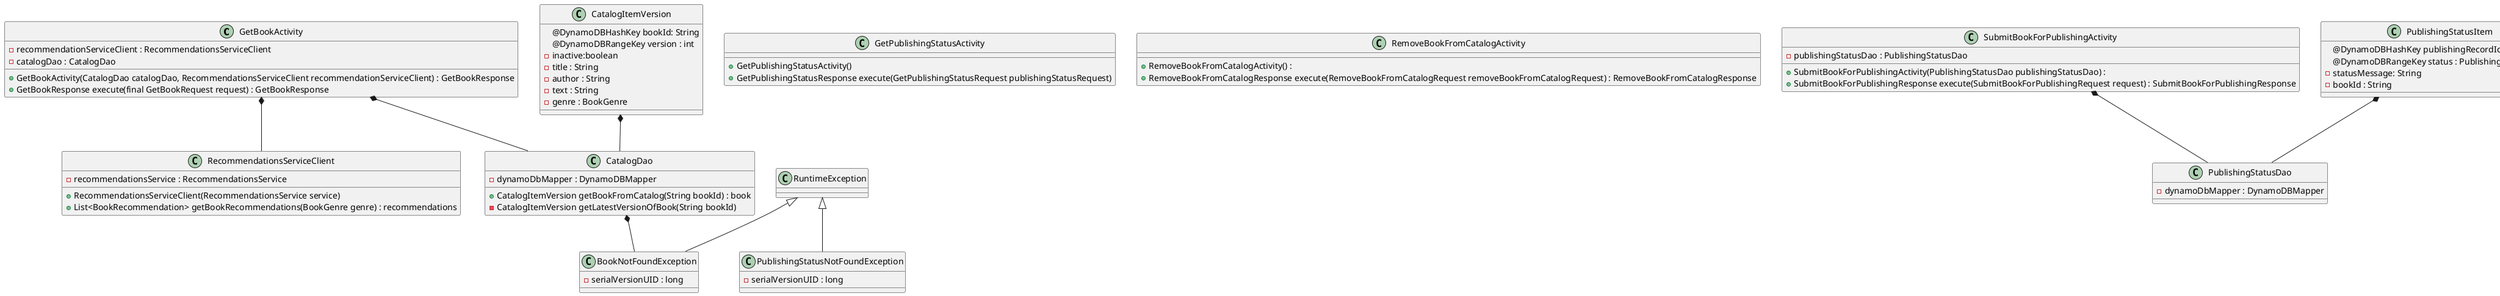 @startuml
'title Activity

class GetBookActivity {
-recommendationServiceClient : RecommendationsServiceClient
-catalogDao : CatalogDao
+GetBookActivity(CatalogDao catalogDao, RecommendationsServiceClient recommendationServiceClient) : GetBookResponse
+GetBookResponse execute(final GetBookRequest request) : GetBookResponse
}

class GetPublishingStatusActivity {
+GetPublishingStatusActivity()
+GetPublishingStatusResponse execute(GetPublishingStatusRequest publishingStatusRequest)
}
class RemoveBookFromCatalogActivity {
+RemoveBookFromCatalogActivity() :
+RemoveBookFromCatalogResponse execute(RemoveBookFromCatalogRequest removeBookFromCatalogRequest) : RemoveBookFromCatalogResponse
}

class SubmitBookForPublishingActivity {
-publishingStatusDao : PublishingStatusDao
+SubmitBookForPublishingActivity(PublishingStatusDao publishingStatusDao) :
+SubmitBookForPublishingResponse execute(SubmitBookForPublishingRequest request) : SubmitBookForPublishingResponse

}

'title Clients

class RecommendationsServiceClient {
-recommendationsService : RecommendationsService
+RecommendationsServiceClient(RecommendationsService service)
+List<BookRecommendation> getBookRecommendations(BookGenre genre) : recommendations

}

'title dao

class CatalogDao {
-dynamoDbMapper : DynamoDBMapper
+CatalogItemVersion getBookFromCatalog(String bookId) : book
-CatalogItemVersion getLatestVersionOfBook(String bookId)
}

class PublishingStatusDao {
-dynamoDbMapper : DynamoDBMapper

}

'title dynamodb.models

class CatalogItemVersion {
@DynamoDBHashKey bookId: String
@DynamoDBRangeKey version : int
-inactive:boolean
-title : String
-author : String
-text : String
-genre : BookGenre
}

class PublishingStatusItem {
@DynamoDBHashKey publishingRecordId: String
@DynamoDBRangeKey status : PublishingRecordStatus
-statusMessage: String
-bookId : String
}

'title exceptions

class BookNotFoundException extends RuntimeException {
-serialVersionUID : long
}

class PublishingStatusNotFoundException extends RuntimeException {
-serialVersionUID : long
}
CatalogItemVersion *-- CatalogDao
GetBookActivity *-- CatalogDao
GetBookActivity *-- RecommendationsServiceClient
PublishingStatusItem *-- PublishingStatusDao
SubmitBookForPublishingActivity  *-- PublishingStatusDao

CatalogDao *-- BookNotFoundException




@enduml
